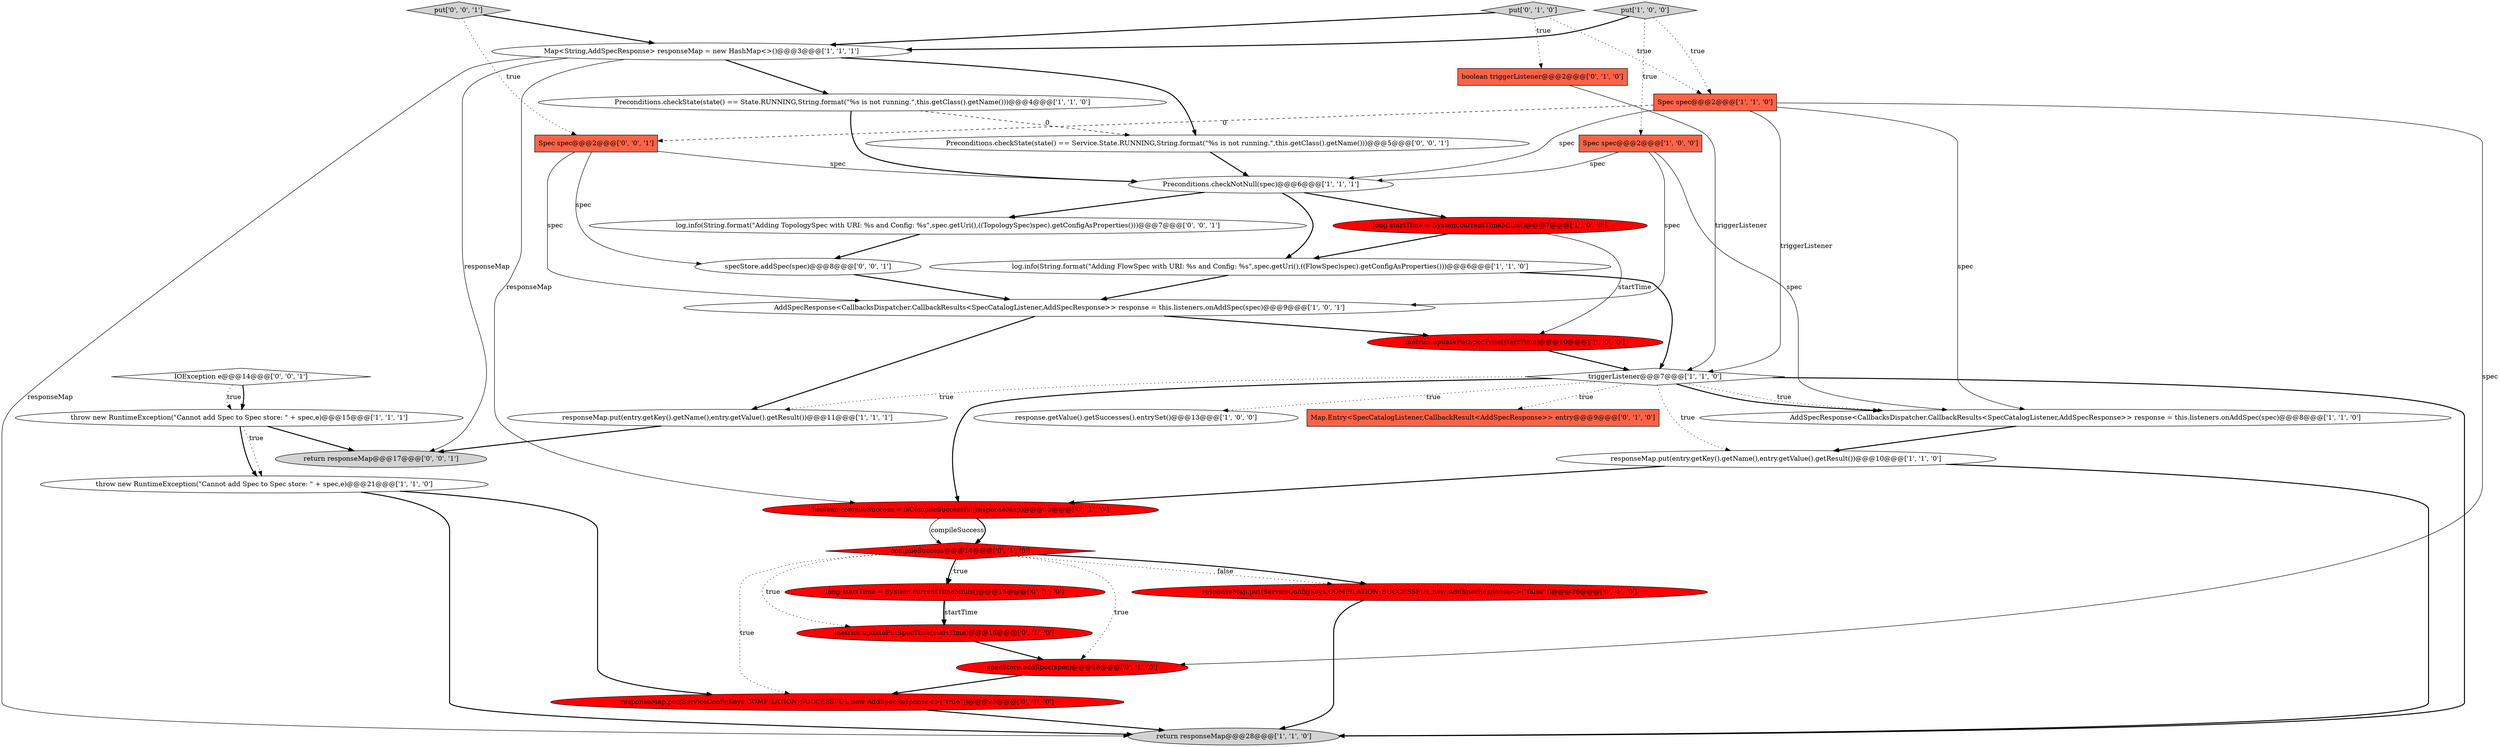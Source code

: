 digraph {
5 [style = filled, label = "responseMap.put(entry.getKey().getName(),entry.getValue().getResult())@@@11@@@['1', '1', '1']", fillcolor = white, shape = ellipse image = "AAA0AAABBB1BBB"];
33 [style = filled, label = "specStore.addSpec(spec)@@@8@@@['0', '0', '1']", fillcolor = white, shape = ellipse image = "AAA0AAABBB3BBB"];
18 [style = filled, label = "long startTime = System.currentTimeMillis()@@@15@@@['0', '1', '0']", fillcolor = red, shape = ellipse image = "AAA1AAABBB2BBB"];
1 [style = filled, label = "long startTime = System.currentTimeMillis()@@@7@@@['1', '0', '0']", fillcolor = red, shape = ellipse image = "AAA1AAABBB1BBB"];
21 [style = filled, label = "responseMap.put(ServiceConfigKeys.COMPILATION_SUCCESSFUL,new AddSpecResponse<>(\"false\"))@@@26@@@['0', '1', '0']", fillcolor = red, shape = ellipse image = "AAA1AAABBB2BBB"];
32 [style = filled, label = "Preconditions.checkState(state() == Service.State.RUNNING,String.format(\"%s is not running.\",this.getClass().getName()))@@@5@@@['0', '0', '1']", fillcolor = white, shape = ellipse image = "AAA0AAABBB3BBB"];
7 [style = filled, label = "Spec spec@@@2@@@['1', '0', '0']", fillcolor = tomato, shape = box image = "AAA0AAABBB1BBB"];
6 [style = filled, label = "Preconditions.checkNotNull(spec)@@@6@@@['1', '1', '1']", fillcolor = white, shape = ellipse image = "AAA0AAABBB1BBB"];
29 [style = filled, label = "log.info(String.format(\"Adding TopologySpec with URI: %s and Config: %s\",spec.getUri(),((TopologySpec)spec).getConfigAsProperties()))@@@7@@@['0', '0', '1']", fillcolor = white, shape = ellipse image = "AAA0AAABBB3BBB"];
17 [style = filled, label = "return responseMap@@@28@@@['1', '1', '0']", fillcolor = lightgray, shape = ellipse image = "AAA0AAABBB1BBB"];
25 [style = filled, label = "metrics.updatePutSpecTime(startTime)@@@16@@@['0', '1', '0']", fillcolor = red, shape = ellipse image = "AAA1AAABBB2BBB"];
28 [style = filled, label = "put['0', '0', '1']", fillcolor = lightgray, shape = diamond image = "AAA0AAABBB3BBB"];
3 [style = filled, label = "AddSpecResponse<CallbacksDispatcher.CallbackResults<SpecCatalogListener,AddSpecResponse>> response = this.listeners.onAddSpec(spec)@@@8@@@['1', '1', '0']", fillcolor = white, shape = ellipse image = "AAA0AAABBB1BBB"];
4 [style = filled, label = "AddSpecResponse<CallbacksDispatcher.CallbackResults<SpecCatalogListener,AddSpecResponse>> response = this.listeners.onAddSpec(spec)@@@9@@@['1', '0', '1']", fillcolor = white, shape = ellipse image = "AAA0AAABBB1BBB"];
10 [style = filled, label = "Spec spec@@@2@@@['1', '1', '0']", fillcolor = tomato, shape = box image = "AAA0AAABBB1BBB"];
30 [style = filled, label = "Spec spec@@@2@@@['0', '0', '1']", fillcolor = tomato, shape = box image = "AAA0AAABBB3BBB"];
19 [style = filled, label = "responseMap.put(ServiceConfigKeys.COMPILATION_SUCCESSFUL,new AddSpecResponse<>(\"true\"))@@@23@@@['0', '1', '0']", fillcolor = red, shape = ellipse image = "AAA1AAABBB2BBB"];
8 [style = filled, label = "responseMap.put(entry.getKey().getName(),entry.getValue().getResult())@@@10@@@['1', '1', '0']", fillcolor = white, shape = ellipse image = "AAA0AAABBB1BBB"];
16 [style = filled, label = "throw new RuntimeException(\"Cannot add Spec to Spec store: \" + spec,e)@@@15@@@['1', '1', '1']", fillcolor = white, shape = ellipse image = "AAA0AAABBB1BBB"];
24 [style = filled, label = "Map.Entry<SpecCatalogListener,CallbackResult<AddSpecResponse>> entry@@@9@@@['0', '1', '0']", fillcolor = tomato, shape = box image = "AAA0AAABBB2BBB"];
26 [style = filled, label = "specStore.addSpec(spec)@@@18@@@['0', '1', '0']", fillcolor = red, shape = ellipse image = "AAA1AAABBB2BBB"];
13 [style = filled, label = "Preconditions.checkState(state() == State.RUNNING,String.format(\"%s is not running.\",this.getClass().getName()))@@@4@@@['1', '1', '0']", fillcolor = white, shape = ellipse image = "AAA0AAABBB1BBB"];
11 [style = filled, label = "triggerListener@@@7@@@['1', '1', '0']", fillcolor = white, shape = diamond image = "AAA0AAABBB1BBB"];
31 [style = filled, label = "return responseMap@@@17@@@['0', '0', '1']", fillcolor = lightgray, shape = ellipse image = "AAA0AAABBB3BBB"];
9 [style = filled, label = "log.info(String.format(\"Adding FlowSpec with URI: %s and Config: %s\",spec.getUri(),((FlowSpec)spec).getConfigAsProperties()))@@@6@@@['1', '1', '0']", fillcolor = white, shape = ellipse image = "AAA0AAABBB1BBB"];
14 [style = filled, label = "put['1', '0', '0']", fillcolor = lightgray, shape = diamond image = "AAA0AAABBB1BBB"];
2 [style = filled, label = "metrics.updatePutSpecTime(startTime)@@@10@@@['1', '0', '0']", fillcolor = red, shape = ellipse image = "AAA1AAABBB1BBB"];
22 [style = filled, label = "boolean compileSuccess = isCompileSuccessful(responseMap)@@@13@@@['0', '1', '0']", fillcolor = red, shape = ellipse image = "AAA1AAABBB2BBB"];
15 [style = filled, label = "Map<String,AddSpecResponse> responseMap = new HashMap<>()@@@3@@@['1', '1', '1']", fillcolor = white, shape = ellipse image = "AAA0AAABBB1BBB"];
20 [style = filled, label = "compileSuccess@@@14@@@['0', '1', '0']", fillcolor = red, shape = diamond image = "AAA1AAABBB2BBB"];
27 [style = filled, label = "put['0', '1', '0']", fillcolor = lightgray, shape = diamond image = "AAA0AAABBB2BBB"];
34 [style = filled, label = "IOException e@@@14@@@['0', '0', '1']", fillcolor = white, shape = diamond image = "AAA0AAABBB3BBB"];
12 [style = filled, label = "throw new RuntimeException(\"Cannot add Spec to Spec store: \" + spec,e)@@@21@@@['1', '1', '0']", fillcolor = white, shape = ellipse image = "AAA0AAABBB1BBB"];
0 [style = filled, label = "response.getValue().getSuccesses().entrySet()@@@13@@@['1', '0', '0']", fillcolor = white, shape = ellipse image = "AAA0AAABBB1BBB"];
23 [style = filled, label = "boolean triggerListener@@@2@@@['0', '1', '0']", fillcolor = tomato, shape = box image = "AAA0AAABBB2BBB"];
15->13 [style = bold, label=""];
16->12 [style = dotted, label="true"];
28->15 [style = bold, label=""];
10->11 [style = solid, label="triggerListener"];
9->11 [style = bold, label=""];
23->11 [style = solid, label="triggerListener"];
20->25 [style = dotted, label="true"];
20->21 [style = dotted, label="false"];
9->4 [style = bold, label=""];
10->6 [style = solid, label="spec"];
33->4 [style = bold, label=""];
12->17 [style = bold, label=""];
20->26 [style = dotted, label="true"];
30->33 [style = solid, label="spec"];
27->10 [style = dotted, label="true"];
30->6 [style = solid, label="spec"];
27->23 [style = dotted, label="true"];
11->5 [style = dotted, label="true"];
4->2 [style = bold, label=""];
19->17 [style = bold, label=""];
22->20 [style = solid, label="compileSuccess"];
7->3 [style = solid, label="spec"];
26->19 [style = bold, label=""];
15->31 [style = solid, label="responseMap"];
32->6 [style = bold, label=""];
27->15 [style = bold, label=""];
14->10 [style = dotted, label="true"];
1->9 [style = bold, label=""];
1->2 [style = solid, label="startTime"];
8->22 [style = bold, label=""];
6->29 [style = bold, label=""];
13->32 [style = dashed, label="0"];
20->21 [style = bold, label=""];
15->17 [style = solid, label="responseMap"];
8->17 [style = bold, label=""];
7->6 [style = solid, label="spec"];
6->1 [style = bold, label=""];
20->18 [style = bold, label=""];
18->25 [style = solid, label="startTime"];
28->30 [style = dotted, label="true"];
29->33 [style = bold, label=""];
10->30 [style = dashed, label="0"];
5->31 [style = bold, label=""];
22->20 [style = bold, label=""];
10->26 [style = solid, label="spec"];
11->3 [style = bold, label=""];
7->4 [style = solid, label="spec"];
3->8 [style = bold, label=""];
34->16 [style = bold, label=""];
16->31 [style = bold, label=""];
11->0 [style = dotted, label="true"];
25->26 [style = bold, label=""];
14->7 [style = dotted, label="true"];
18->25 [style = bold, label=""];
11->22 [style = bold, label=""];
20->18 [style = dotted, label="true"];
11->17 [style = bold, label=""];
11->8 [style = dotted, label="true"];
14->15 [style = bold, label=""];
30->4 [style = solid, label="spec"];
20->19 [style = dotted, label="true"];
13->6 [style = bold, label=""];
6->9 [style = bold, label=""];
12->19 [style = bold, label=""];
34->16 [style = dotted, label="true"];
15->32 [style = bold, label=""];
11->3 [style = dotted, label="true"];
16->12 [style = bold, label=""];
21->17 [style = bold, label=""];
2->11 [style = bold, label=""];
4->5 [style = bold, label=""];
11->24 [style = dotted, label="true"];
15->22 [style = solid, label="responseMap"];
10->3 [style = solid, label="spec"];
}
